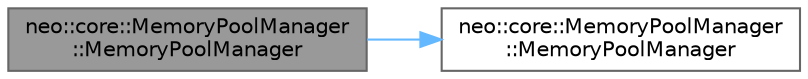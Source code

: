 digraph "neo::core::MemoryPoolManager::MemoryPoolManager"
{
 // LATEX_PDF_SIZE
  bgcolor="transparent";
  edge [fontname=Helvetica,fontsize=10,labelfontname=Helvetica,labelfontsize=10];
  node [fontname=Helvetica,fontsize=10,shape=box,height=0.2,width=0.4];
  rankdir="LR";
  Node1 [id="Node000001",label="neo::core::MemoryPoolManager\l::MemoryPoolManager",height=0.2,width=0.4,color="gray40", fillcolor="grey60", style="filled", fontcolor="black",tooltip=" "];
  Node1 -> Node2 [id="edge1_Node000001_Node000002",color="steelblue1",style="solid",tooltip=" "];
  Node2 [id="Node000002",label="neo::core::MemoryPoolManager\l::MemoryPoolManager",height=0.2,width=0.4,color="grey40", fillcolor="white", style="filled",URL="$classneo_1_1core_1_1_memory_pool_manager.html#a35c288463217d228bbbab950dbd78a15",tooltip=" "];
}
